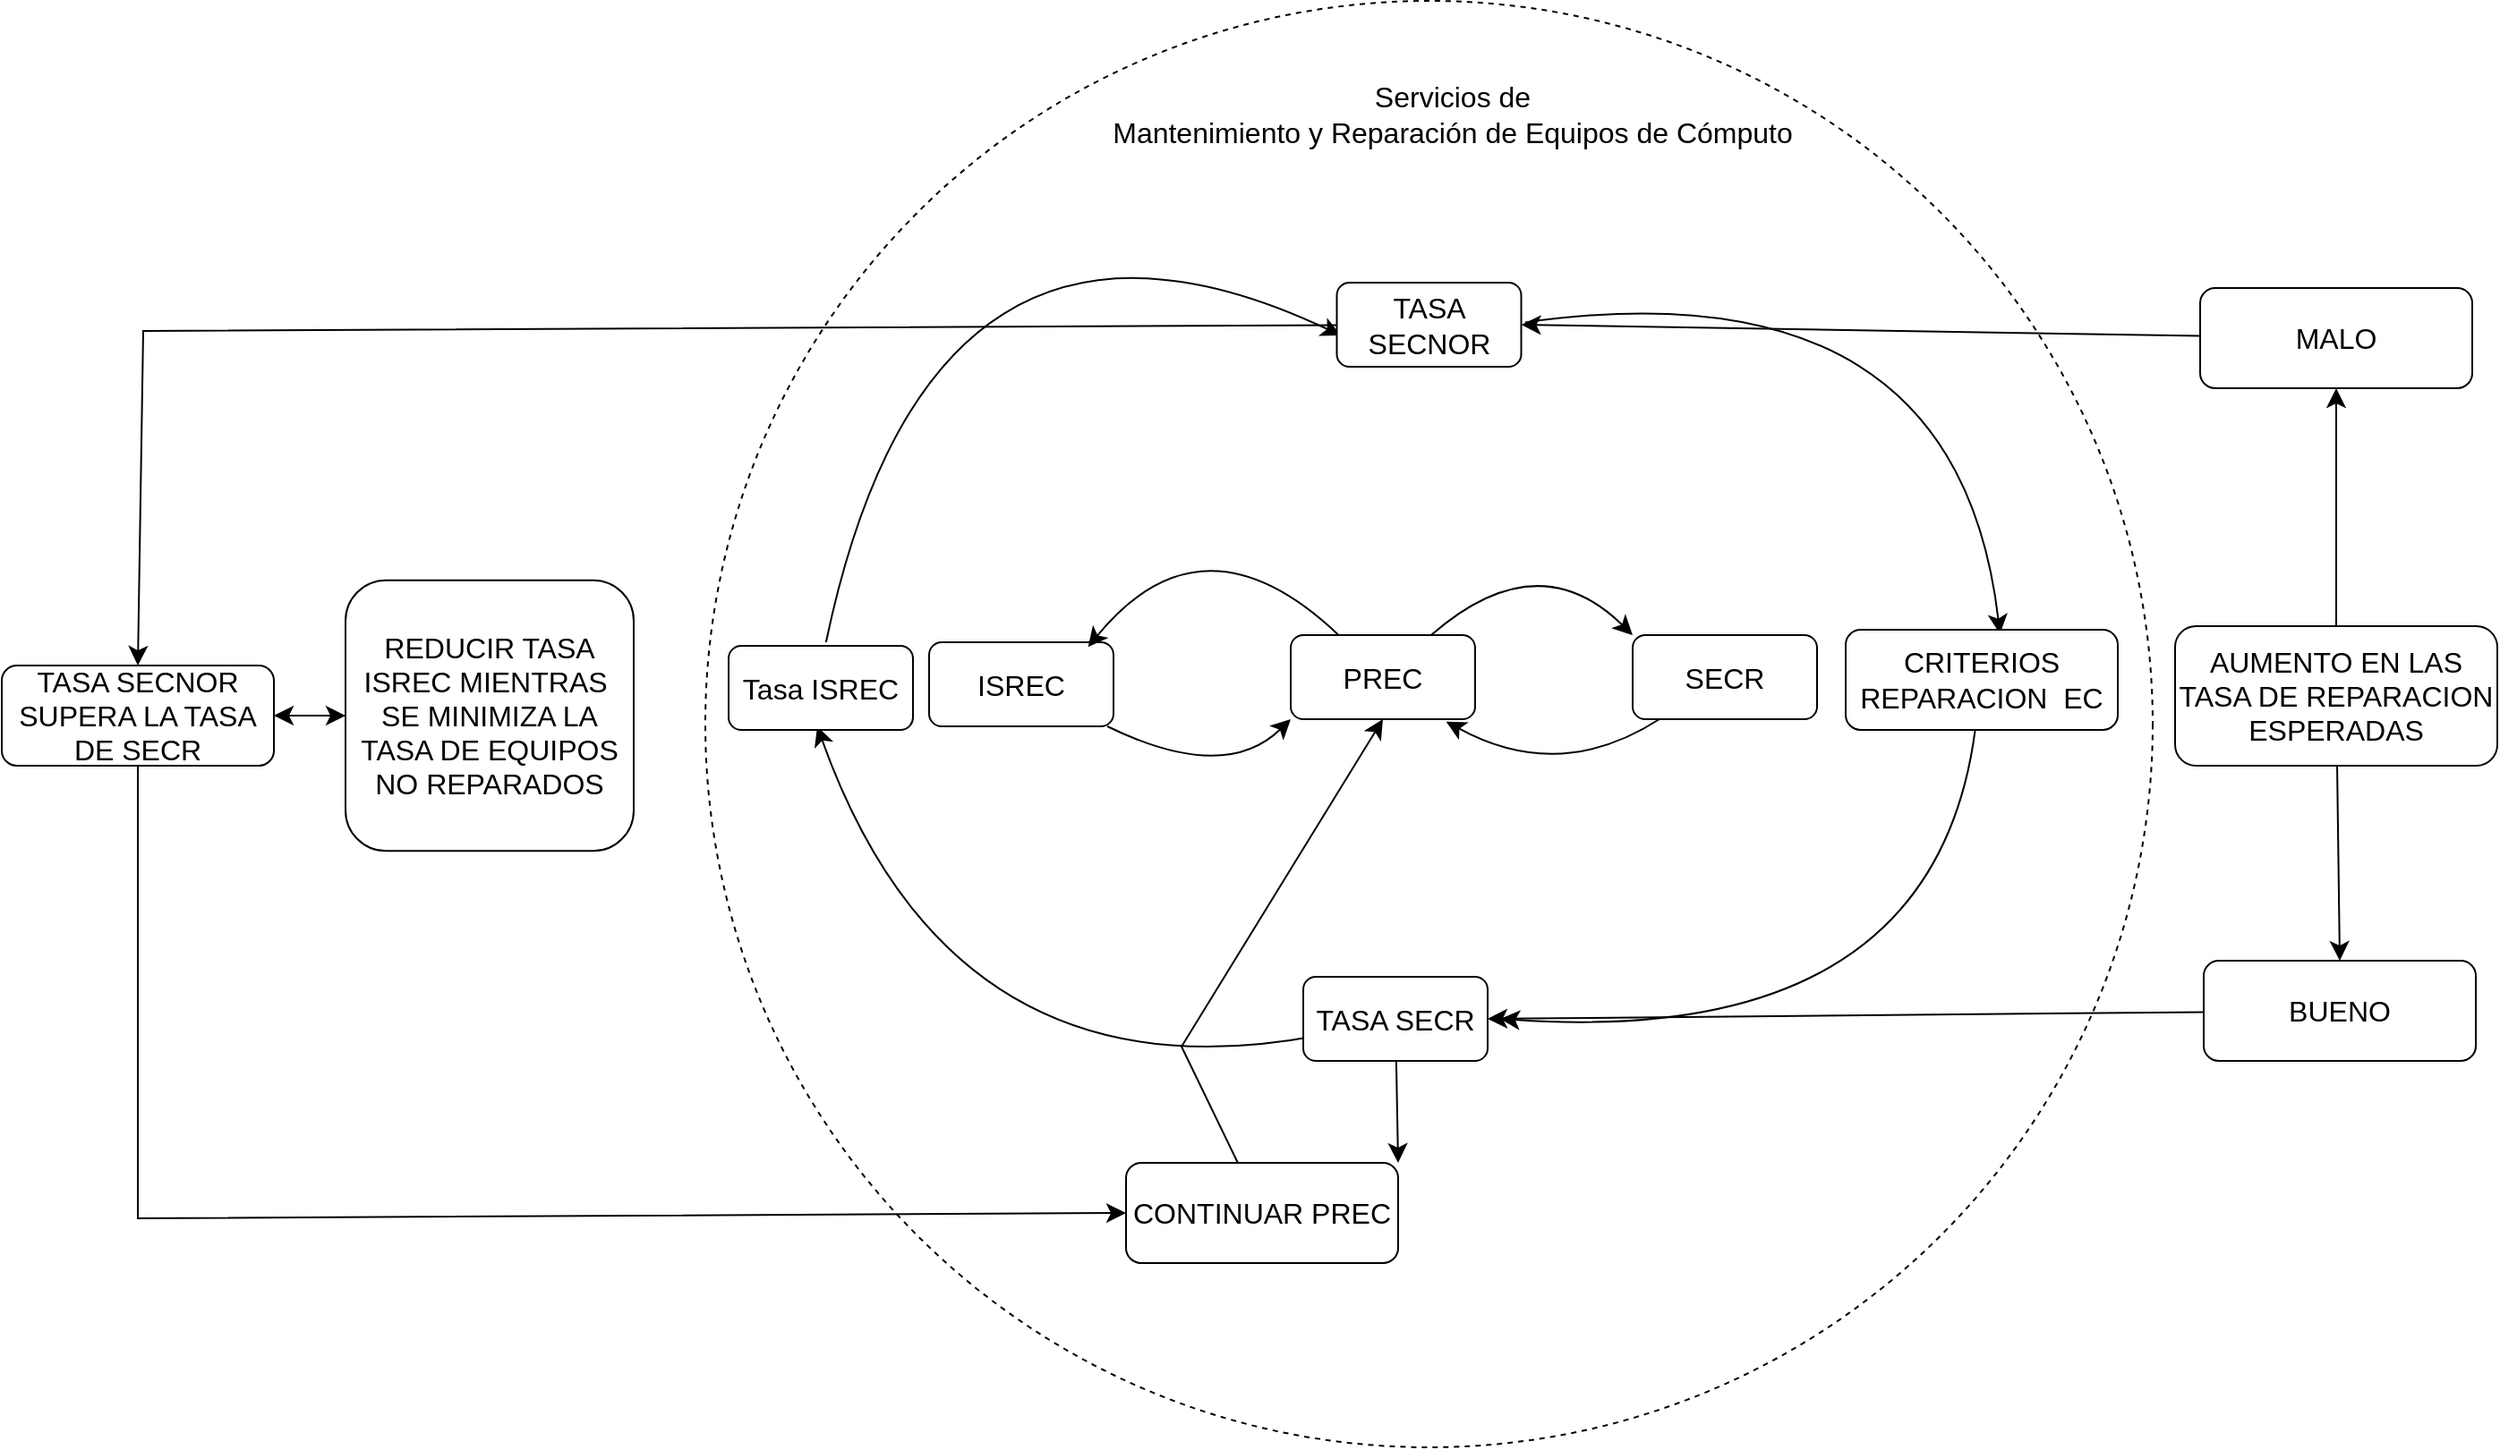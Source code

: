<mxfile version="21.7.2" type="github" pages="2">
  <diagram name="Página-1" id="r3wywVz4yK5JfZALr3Rn">
    <mxGraphModel dx="2544" dy="1426" grid="0" gridSize="10" guides="1" tooltips="1" connect="1" arrows="1" fold="1" page="0" pageScale="1" pageWidth="827" pageHeight="1169" math="0" shadow="0">
      <root>
        <mxCell id="0" />
        <mxCell id="1" parent="0" />
        <mxCell id="5pueT0lu1OVvBLg2bh8u-1" value="" style="ellipse;whiteSpace=wrap;html=1;aspect=fixed;fontSize=16;dashed=1;" vertex="1" parent="1">
          <mxGeometry x="-285" y="-42.5" width="808.5" height="808.5" as="geometry" />
        </mxCell>
        <mxCell id="5pueT0lu1OVvBLg2bh8u-6" style="edgeStyle=none;curved=1;rounded=0;orthogonalLoop=1;jettySize=auto;html=1;entryX=0;entryY=1;entryDx=0;entryDy=0;fontSize=12;startSize=8;endSize=8;" edge="1" parent="1" source="5pueT0lu1OVvBLg2bh8u-2" target="5pueT0lu1OVvBLg2bh8u-4">
          <mxGeometry relative="1" as="geometry">
            <Array as="points">
              <mxPoint x="5" y="395" />
            </Array>
          </mxGeometry>
        </mxCell>
        <mxCell id="5pueT0lu1OVvBLg2bh8u-2" value="ISREC" style="rounded=1;whiteSpace=wrap;html=1;fontSize=16;" vertex="1" parent="1">
          <mxGeometry x="-160" y="316" width="103" height="47" as="geometry" />
        </mxCell>
        <mxCell id="5pueT0lu1OVvBLg2bh8u-8" style="edgeStyle=none;curved=1;rounded=0;orthogonalLoop=1;jettySize=auto;html=1;entryX=0.843;entryY=1.028;entryDx=0;entryDy=0;entryPerimeter=0;fontSize=12;startSize=8;endSize=8;" edge="1" parent="1" source="5pueT0lu1OVvBLg2bh8u-3" target="5pueT0lu1OVvBLg2bh8u-4">
          <mxGeometry relative="1" as="geometry">
            <Array as="points">
              <mxPoint x="192" y="395" />
            </Array>
          </mxGeometry>
        </mxCell>
        <mxCell id="5pueT0lu1OVvBLg2bh8u-3" value="SECR" style="rounded=1;whiteSpace=wrap;html=1;fontSize=16;" vertex="1" parent="1">
          <mxGeometry x="233" y="312" width="103" height="47" as="geometry" />
        </mxCell>
        <mxCell id="5pueT0lu1OVvBLg2bh8u-5" style="edgeStyle=none;curved=1;rounded=0;orthogonalLoop=1;jettySize=auto;html=1;entryX=0.862;entryY=0.057;entryDx=0;entryDy=0;entryPerimeter=0;fontSize=12;startSize=8;endSize=8;" edge="1" parent="1" source="5pueT0lu1OVvBLg2bh8u-4" target="5pueT0lu1OVvBLg2bh8u-2">
          <mxGeometry relative="1" as="geometry">
            <Array as="points">
              <mxPoint x="-7" y="240" />
            </Array>
          </mxGeometry>
        </mxCell>
        <mxCell id="5pueT0lu1OVvBLg2bh8u-7" style="edgeStyle=none;curved=1;rounded=0;orthogonalLoop=1;jettySize=auto;html=1;entryX=0;entryY=0;entryDx=0;entryDy=0;fontSize=12;startSize=8;endSize=8;" edge="1" parent="1" source="5pueT0lu1OVvBLg2bh8u-4" target="5pueT0lu1OVvBLg2bh8u-3">
          <mxGeometry relative="1" as="geometry">
            <Array as="points">
              <mxPoint x="180" y="260" />
            </Array>
          </mxGeometry>
        </mxCell>
        <mxCell id="5pueT0lu1OVvBLg2bh8u-4" value="PREC" style="rounded=1;whiteSpace=wrap;html=1;fontSize=16;" vertex="1" parent="1">
          <mxGeometry x="42" y="312" width="103" height="47" as="geometry" />
        </mxCell>
        <mxCell id="JMTsrlxDNgS4ko7KC8qy-6" style="edgeStyle=none;curved=1;rounded=0;orthogonalLoop=1;jettySize=auto;html=1;entryX=0;entryY=0.5;entryDx=0;entryDy=0;fontSize=12;startSize=8;endSize=8;" edge="1" parent="1">
          <mxGeometry relative="1" as="geometry">
            <mxPoint x="-217.583" y="316" as="sourcePoint" />
            <mxPoint x="70" y="144.5" as="targetPoint" />
            <Array as="points">
              <mxPoint x="-159" y="36" />
            </Array>
          </mxGeometry>
        </mxCell>
        <mxCell id="JMTsrlxDNgS4ko7KC8qy-7" style="edgeStyle=none;curved=1;rounded=0;orthogonalLoop=1;jettySize=auto;html=1;entryX=0.567;entryY=0.041;entryDx=0;entryDy=0;entryPerimeter=0;fontSize=12;startSize=8;endSize=8;" edge="1" parent="1" target="JMTsrlxDNgS4ko7KC8qy-3">
          <mxGeometry relative="1" as="geometry">
            <mxPoint x="173" y="137.193" as="sourcePoint" />
            <Array as="points">
              <mxPoint x="414" y="103" />
            </Array>
          </mxGeometry>
        </mxCell>
        <mxCell id="JMTsrlxDNgS4ko7KC8qy-10" style="edgeStyle=none;orthogonalLoop=1;jettySize=auto;html=1;entryX=0.5;entryY=1;entryDx=0;entryDy=0;fontSize=12;startSize=8;endSize=8;curved=1;" edge="1" parent="1">
          <mxGeometry relative="1" as="geometry">
            <mxPoint x="56" y="536.112" as="sourcePoint" />
            <mxPoint x="-222.5" y="363" as="targetPoint" />
            <Array as="points">
              <mxPoint x="-147" y="574" />
            </Array>
          </mxGeometry>
        </mxCell>
        <mxCell id="JMTsrlxDNgS4ko7KC8qy-9" style="edgeStyle=none;curved=1;rounded=0;orthogonalLoop=1;jettySize=auto;html=1;entryX=1;entryY=0.5;entryDx=0;entryDy=0;fontSize=12;startSize=8;endSize=8;" edge="1" parent="1" source="JMTsrlxDNgS4ko7KC8qy-3">
          <mxGeometry relative="1" as="geometry">
            <mxPoint x="159" y="526.5" as="targetPoint" />
            <Array as="points">
              <mxPoint x="401" y="543" />
            </Array>
          </mxGeometry>
        </mxCell>
        <mxCell id="JMTsrlxDNgS4ko7KC8qy-3" value="CRITERIOS REPARACION&amp;nbsp; EC" style="rounded=1;whiteSpace=wrap;html=1;fontSize=16;" vertex="1" parent="1">
          <mxGeometry x="352" y="309" width="152" height="56" as="geometry" />
        </mxCell>
        <mxCell id="JMTsrlxDNgS4ko7KC8qy-5" value="Servicios de &lt;br&gt;Mantenimiento y Reparación de Equipos de Cómputo" style="text;html=1;strokeColor=none;fillColor=none;align=center;verticalAlign=middle;whiteSpace=wrap;rounded=0;fontSize=16;" vertex="1" parent="1">
          <mxGeometry x="-74" y="6" width="412.75" height="30" as="geometry" />
        </mxCell>
        <mxCell id="JMTsrlxDNgS4ko7KC8qy-20" style="edgeStyle=none;rounded=0;orthogonalLoop=1;jettySize=auto;html=1;entryX=0.5;entryY=0;entryDx=0;entryDy=0;fontSize=12;startSize=8;endSize=8;" edge="1" parent="1" source="JMTsrlxDNgS4ko7KC8qy-11" target="JMTsrlxDNgS4ko7KC8qy-18">
          <mxGeometry relative="1" as="geometry">
            <Array as="points">
              <mxPoint x="-599" y="142" />
            </Array>
          </mxGeometry>
        </mxCell>
        <mxCell id="JMTsrlxDNgS4ko7KC8qy-11" value="TASA SECNOR" style="rounded=1;whiteSpace=wrap;html=1;fontSize=16;" vertex="1" parent="1">
          <mxGeometry x="67.75" y="115" width="103" height="47" as="geometry" />
        </mxCell>
        <mxCell id="JMTsrlxDNgS4ko7KC8qy-12" value="Tasa ISREC" style="rounded=1;whiteSpace=wrap;html=1;fontSize=16;" vertex="1" parent="1">
          <mxGeometry x="-272" y="318" width="103" height="47" as="geometry" />
        </mxCell>
        <mxCell id="JMTsrlxDNgS4ko7KC8qy-30" style="edgeStyle=none;curved=1;rounded=0;orthogonalLoop=1;jettySize=auto;html=1;entryX=1;entryY=0;entryDx=0;entryDy=0;fontSize=12;startSize=8;endSize=8;" edge="1" parent="1" source="JMTsrlxDNgS4ko7KC8qy-13" target="JMTsrlxDNgS4ko7KC8qy-23">
          <mxGeometry relative="1" as="geometry" />
        </mxCell>
        <mxCell id="JMTsrlxDNgS4ko7KC8qy-13" value="TASA SECR" style="rounded=1;whiteSpace=wrap;html=1;fontSize=16;" vertex="1" parent="1">
          <mxGeometry x="49" y="503" width="103" height="47" as="geometry" />
        </mxCell>
        <mxCell id="JMTsrlxDNgS4ko7KC8qy-28" style="edgeStyle=none;curved=1;rounded=0;orthogonalLoop=1;jettySize=auto;html=1;entryX=1;entryY=0.5;entryDx=0;entryDy=0;fontSize=12;startSize=8;endSize=8;" edge="1" parent="1" source="JMTsrlxDNgS4ko7KC8qy-14" target="JMTsrlxDNgS4ko7KC8qy-13">
          <mxGeometry relative="1" as="geometry" />
        </mxCell>
        <mxCell id="JMTsrlxDNgS4ko7KC8qy-14" value="BUENO" style="rounded=1;whiteSpace=wrap;html=1;fontSize=16;" vertex="1" parent="1">
          <mxGeometry x="552" y="494" width="152" height="56" as="geometry" />
        </mxCell>
        <mxCell id="JMTsrlxDNgS4ko7KC8qy-17" style="edgeStyle=none;curved=1;rounded=0;orthogonalLoop=1;jettySize=auto;html=1;entryX=1;entryY=0.5;entryDx=0;entryDy=0;fontSize=12;startSize=8;endSize=8;" edge="1" parent="1" source="JMTsrlxDNgS4ko7KC8qy-15" target="JMTsrlxDNgS4ko7KC8qy-11">
          <mxGeometry relative="1" as="geometry" />
        </mxCell>
        <mxCell id="JMTsrlxDNgS4ko7KC8qy-15" value="MALO" style="rounded=1;whiteSpace=wrap;html=1;fontSize=16;" vertex="1" parent="1">
          <mxGeometry x="550" y="118" width="152" height="56" as="geometry" />
        </mxCell>
        <mxCell id="JMTsrlxDNgS4ko7KC8qy-21" style="edgeStyle=none;curved=1;rounded=0;orthogonalLoop=1;jettySize=auto;html=1;fontSize=12;startSize=8;endSize=8;" edge="1" parent="1" source="JMTsrlxDNgS4ko7KC8qy-16" target="JMTsrlxDNgS4ko7KC8qy-15">
          <mxGeometry relative="1" as="geometry" />
        </mxCell>
        <mxCell id="JMTsrlxDNgS4ko7KC8qy-22" style="edgeStyle=none;curved=1;rounded=0;orthogonalLoop=1;jettySize=auto;html=1;entryX=0.5;entryY=0;entryDx=0;entryDy=0;fontSize=12;startSize=8;endSize=8;" edge="1" parent="1" source="JMTsrlxDNgS4ko7KC8qy-16" target="JMTsrlxDNgS4ko7KC8qy-14">
          <mxGeometry relative="1" as="geometry" />
        </mxCell>
        <mxCell id="JMTsrlxDNgS4ko7KC8qy-16" value="AUMENTO EN LAS TASA DE REPARACION ESPERADAS" style="rounded=1;whiteSpace=wrap;html=1;fontSize=16;" vertex="1" parent="1">
          <mxGeometry x="536" y="307" width="180" height="78" as="geometry" />
        </mxCell>
        <mxCell id="JMTsrlxDNgS4ko7KC8qy-25" style="edgeStyle=none;curved=1;rounded=0;orthogonalLoop=1;jettySize=auto;html=1;entryX=0;entryY=0.5;entryDx=0;entryDy=0;fontSize=12;startSize=8;endSize=8;" edge="1" parent="1" source="JMTsrlxDNgS4ko7KC8qy-18" target="JMTsrlxDNgS4ko7KC8qy-24">
          <mxGeometry relative="1" as="geometry" />
        </mxCell>
        <mxCell id="JMTsrlxDNgS4ko7KC8qy-27" style="edgeStyle=none;rounded=0;orthogonalLoop=1;jettySize=auto;html=1;entryX=0;entryY=0.5;entryDx=0;entryDy=0;fontSize=12;startSize=8;endSize=8;" edge="1" parent="1" source="JMTsrlxDNgS4ko7KC8qy-18" target="JMTsrlxDNgS4ko7KC8qy-23">
          <mxGeometry relative="1" as="geometry">
            <Array as="points">
              <mxPoint x="-602" y="638" />
            </Array>
          </mxGeometry>
        </mxCell>
        <mxCell id="JMTsrlxDNgS4ko7KC8qy-18" value="TASA SECNOR SUPERA LA TASA DE SECR" style="rounded=1;whiteSpace=wrap;html=1;fontSize=16;" vertex="1" parent="1">
          <mxGeometry x="-678" y="329" width="152" height="56" as="geometry" />
        </mxCell>
        <mxCell id="JMTsrlxDNgS4ko7KC8qy-31" style="edgeStyle=none;rounded=0;orthogonalLoop=1;jettySize=auto;html=1;entryX=0.5;entryY=1;entryDx=0;entryDy=0;fontSize=12;startSize=8;endSize=8;" edge="1" parent="1" source="JMTsrlxDNgS4ko7KC8qy-23" target="5pueT0lu1OVvBLg2bh8u-4">
          <mxGeometry relative="1" as="geometry">
            <Array as="points">
              <mxPoint x="-19" y="542" />
            </Array>
          </mxGeometry>
        </mxCell>
        <mxCell id="JMTsrlxDNgS4ko7KC8qy-23" value="CONTINUAR PREC" style="rounded=1;whiteSpace=wrap;html=1;fontSize=16;" vertex="1" parent="1">
          <mxGeometry x="-50" y="607" width="152" height="56" as="geometry" />
        </mxCell>
        <mxCell id="JMTsrlxDNgS4ko7KC8qy-26" style="edgeStyle=none;curved=1;rounded=0;orthogonalLoop=1;jettySize=auto;html=1;fontSize=12;startSize=8;endSize=8;" edge="1" parent="1" source="JMTsrlxDNgS4ko7KC8qy-24" target="JMTsrlxDNgS4ko7KC8qy-18">
          <mxGeometry relative="1" as="geometry" />
        </mxCell>
        <mxCell id="JMTsrlxDNgS4ko7KC8qy-24" value="REDUCIR TASA ISREC MIENTRAS&amp;nbsp; SE MINIMIZA LA TASA DE EQUIPOS NO REPARADOS" style="rounded=1;whiteSpace=wrap;html=1;fontSize=16;" vertex="1" parent="1">
          <mxGeometry x="-486" y="281.38" width="161" height="151.25" as="geometry" />
        </mxCell>
      </root>
    </mxGraphModel>
  </diagram>
  <diagram id="GgcA3LdX6pBFMQrKGOwo" name="Página-2">
    <mxGraphModel dx="2624" dy="1026" grid="0" gridSize="10" guides="1" tooltips="1" connect="1" arrows="1" fold="1" page="0" pageScale="1" pageWidth="827" pageHeight="1169" math="0" shadow="0">
      <root>
        <mxCell id="0" />
        <mxCell id="1" parent="0" />
        <mxCell id="HJfNDQcyVH3PU1oXRZtx-26" value="" style="rounded=0;whiteSpace=wrap;html=1;fontSize=16;" vertex="1" parent="1">
          <mxGeometry x="-34" y="137" width="1038" height="410" as="geometry" />
        </mxCell>
        <mxCell id="HJfNDQcyVH3PU1oXRZtx-9" value="PREC" style="rounded=1;whiteSpace=wrap;html=1;fontSize=16;" vertex="1" parent="1">
          <mxGeometry x="295" y="211" width="120" height="60" as="geometry" />
        </mxCell>
        <mxCell id="HJfNDQcyVH3PU1oXRZtx-10" value="SECR" style="rounded=1;whiteSpace=wrap;html=1;fontSize=16;" vertex="1" parent="1">
          <mxGeometry x="526" y="211" width="120" height="60" as="geometry" />
        </mxCell>
        <mxCell id="HJfNDQcyVH3PU1oXRZtx-11" value="Tasa Autorizada&amp;nbsp;ISREC" style="rounded=1;whiteSpace=wrap;html=1;fontSize=16;" vertex="1" parent="1">
          <mxGeometry x="58" y="380" width="155" height="59" as="geometry" />
        </mxCell>
        <mxCell id="HJfNDQcyVH3PU1oXRZtx-12" value="ISREC" style="rounded=1;whiteSpace=wrap;html=1;fontSize=16;" vertex="1" parent="1">
          <mxGeometry x="66" y="209" width="120" height="60" as="geometry" />
        </mxCell>
        <mxCell id="HJfNDQcyVH3PU1oXRZtx-13" value="" style="endArrow=classic;startArrow=classic;html=1;rounded=0;fontSize=12;startSize=8;endSize=8;curved=1;exitX=1;exitY=0.5;exitDx=0;exitDy=0;" edge="1" parent="1" source="HJfNDQcyVH3PU1oXRZtx-12" target="HJfNDQcyVH3PU1oXRZtx-9">
          <mxGeometry width="50" height="50" relative="1" as="geometry">
            <mxPoint x="262" y="194" as="sourcePoint" />
            <mxPoint x="312" y="144" as="targetPoint" />
          </mxGeometry>
        </mxCell>
        <mxCell id="HJfNDQcyVH3PU1oXRZtx-14" value="" style="endArrow=classic;startArrow=classic;html=1;rounded=0;fontSize=12;startSize=8;endSize=8;curved=1;entryX=0;entryY=0.5;entryDx=0;entryDy=0;exitX=1;exitY=0.5;exitDx=0;exitDy=0;" edge="1" parent="1" source="HJfNDQcyVH3PU1oXRZtx-9" target="HJfNDQcyVH3PU1oXRZtx-10">
          <mxGeometry width="50" height="50" relative="1" as="geometry">
            <mxPoint x="440" y="327" as="sourcePoint" />
            <mxPoint x="490" y="277" as="targetPoint" />
          </mxGeometry>
        </mxCell>
        <mxCell id="HJfNDQcyVH3PU1oXRZtx-15" value="Tasa Autorizada SECR" style="rounded=1;whiteSpace=wrap;html=1;fontSize=16;" vertex="1" parent="1">
          <mxGeometry x="508.5" y="371" width="155" height="59" as="geometry" />
        </mxCell>
        <mxCell id="HJfNDQcyVH3PU1oXRZtx-16" value="" style="endArrow=classic;startArrow=classic;html=1;rounded=0;fontSize=12;startSize=8;endSize=8;curved=1;entryX=0.5;entryY=1;entryDx=0;entryDy=0;exitX=0.458;exitY=0.034;exitDx=0;exitDy=0;exitPerimeter=0;" edge="1" parent="1" source="HJfNDQcyVH3PU1oXRZtx-11" target="HJfNDQcyVH3PU1oXRZtx-12">
          <mxGeometry width="50" height="50" relative="1" as="geometry">
            <mxPoint x="111" y="377" as="sourcePoint" />
            <mxPoint x="161" y="327" as="targetPoint" />
          </mxGeometry>
        </mxCell>
        <mxCell id="HJfNDQcyVH3PU1oXRZtx-18" value="" style="endArrow=classic;startArrow=classic;html=1;rounded=0;fontSize=12;startSize=8;endSize=8;curved=1;entryX=0.5;entryY=0;entryDx=0;entryDy=0;exitX=0.5;exitY=1;exitDx=0;exitDy=0;" edge="1" parent="1" source="HJfNDQcyVH3PU1oXRZtx-10" target="HJfNDQcyVH3PU1oXRZtx-15">
          <mxGeometry width="50" height="50" relative="1" as="geometry">
            <mxPoint x="175" y="226" as="sourcePoint" />
            <mxPoint x="225" y="176" as="targetPoint" />
          </mxGeometry>
        </mxCell>
        <mxCell id="HJfNDQcyVH3PU1oXRZtx-20" value="SECNOR" style="rounded=1;whiteSpace=wrap;html=1;fontSize=16;" vertex="1" parent="1">
          <mxGeometry x="778" y="209" width="120" height="60" as="geometry" />
        </mxCell>
        <mxCell id="HJfNDQcyVH3PU1oXRZtx-22" value="" style="endArrow=classic;startArrow=classic;html=1;rounded=0;fontSize=12;startSize=8;endSize=8;curved=1;entryX=0;entryY=0.5;entryDx=0;entryDy=0;exitX=1;exitY=0.5;exitDx=0;exitDy=0;" edge="1" parent="1" source="HJfNDQcyVH3PU1oXRZtx-10" target="HJfNDQcyVH3PU1oXRZtx-20">
          <mxGeometry width="50" height="50" relative="1" as="geometry">
            <mxPoint x="669" y="331" as="sourcePoint" />
            <mxPoint x="719" y="281" as="targetPoint" />
          </mxGeometry>
        </mxCell>
        <mxCell id="HJfNDQcyVH3PU1oXRZtx-24" value="Tasa Autorizada SECNOR" style="rounded=1;whiteSpace=wrap;html=1;fontSize=16;" vertex="1" parent="1">
          <mxGeometry x="760.5" y="368" width="155" height="59" as="geometry" />
        </mxCell>
        <mxCell id="HJfNDQcyVH3PU1oXRZtx-25" value="" style="endArrow=classic;startArrow=classic;html=1;rounded=0;fontSize=12;startSize=8;endSize=8;curved=1;entryX=0.5;entryY=0;entryDx=0;entryDy=0;exitX=0.5;exitY=1;exitDx=0;exitDy=0;" edge="1" parent="1" source="HJfNDQcyVH3PU1oXRZtx-20" target="HJfNDQcyVH3PU1oXRZtx-24">
          <mxGeometry width="50" height="50" relative="1" as="geometry">
            <mxPoint x="937" y="235" as="sourcePoint" />
            <mxPoint x="987" y="185" as="targetPoint" />
          </mxGeometry>
        </mxCell>
      </root>
    </mxGraphModel>
  </diagram>
</mxfile>
